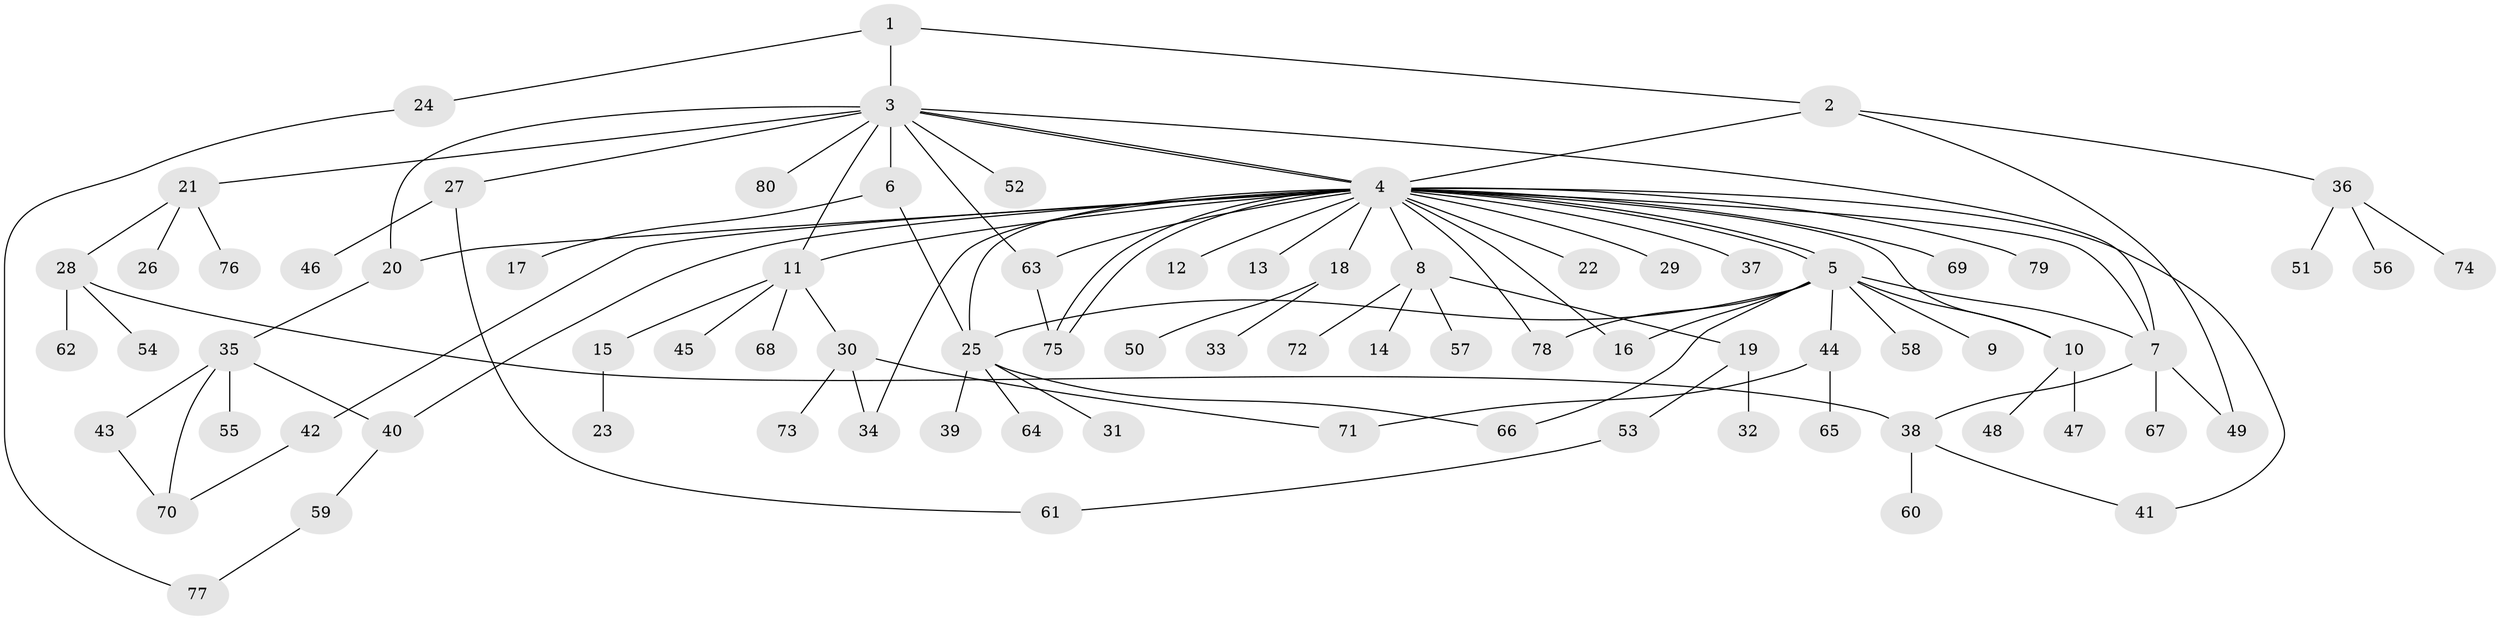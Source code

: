 // Generated by graph-tools (version 1.1) at 2025/11/02/27/25 16:11:14]
// undirected, 80 vertices, 105 edges
graph export_dot {
graph [start="1"]
  node [color=gray90,style=filled];
  1;
  2;
  3;
  4;
  5;
  6;
  7;
  8;
  9;
  10;
  11;
  12;
  13;
  14;
  15;
  16;
  17;
  18;
  19;
  20;
  21;
  22;
  23;
  24;
  25;
  26;
  27;
  28;
  29;
  30;
  31;
  32;
  33;
  34;
  35;
  36;
  37;
  38;
  39;
  40;
  41;
  42;
  43;
  44;
  45;
  46;
  47;
  48;
  49;
  50;
  51;
  52;
  53;
  54;
  55;
  56;
  57;
  58;
  59;
  60;
  61;
  62;
  63;
  64;
  65;
  66;
  67;
  68;
  69;
  70;
  71;
  72;
  73;
  74;
  75;
  76;
  77;
  78;
  79;
  80;
  1 -- 2;
  1 -- 3;
  1 -- 24;
  2 -- 4;
  2 -- 36;
  2 -- 49;
  3 -- 4;
  3 -- 4;
  3 -- 6;
  3 -- 7;
  3 -- 11;
  3 -- 20;
  3 -- 21;
  3 -- 27;
  3 -- 52;
  3 -- 63;
  3 -- 80;
  4 -- 5;
  4 -- 5;
  4 -- 7;
  4 -- 8;
  4 -- 10;
  4 -- 11;
  4 -- 12;
  4 -- 13;
  4 -- 16;
  4 -- 18;
  4 -- 20;
  4 -- 22;
  4 -- 25;
  4 -- 29;
  4 -- 34;
  4 -- 37;
  4 -- 40;
  4 -- 41;
  4 -- 42;
  4 -- 63;
  4 -- 69;
  4 -- 75;
  4 -- 75;
  4 -- 78;
  4 -- 79;
  5 -- 7;
  5 -- 9;
  5 -- 10;
  5 -- 16;
  5 -- 25;
  5 -- 44;
  5 -- 58;
  5 -- 66;
  5 -- 78;
  6 -- 17;
  6 -- 25;
  7 -- 38;
  7 -- 49;
  7 -- 67;
  8 -- 14;
  8 -- 19;
  8 -- 57;
  8 -- 72;
  10 -- 47;
  10 -- 48;
  11 -- 15;
  11 -- 30;
  11 -- 45;
  11 -- 68;
  15 -- 23;
  18 -- 33;
  18 -- 50;
  19 -- 32;
  19 -- 53;
  20 -- 35;
  21 -- 26;
  21 -- 28;
  21 -- 76;
  24 -- 77;
  25 -- 31;
  25 -- 39;
  25 -- 64;
  25 -- 66;
  27 -- 46;
  27 -- 61;
  28 -- 38;
  28 -- 54;
  28 -- 62;
  30 -- 34;
  30 -- 71;
  30 -- 73;
  35 -- 40;
  35 -- 43;
  35 -- 55;
  35 -- 70;
  36 -- 51;
  36 -- 56;
  36 -- 74;
  38 -- 41;
  38 -- 60;
  40 -- 59;
  42 -- 70;
  43 -- 70;
  44 -- 65;
  44 -- 71;
  53 -- 61;
  59 -- 77;
  63 -- 75;
}
